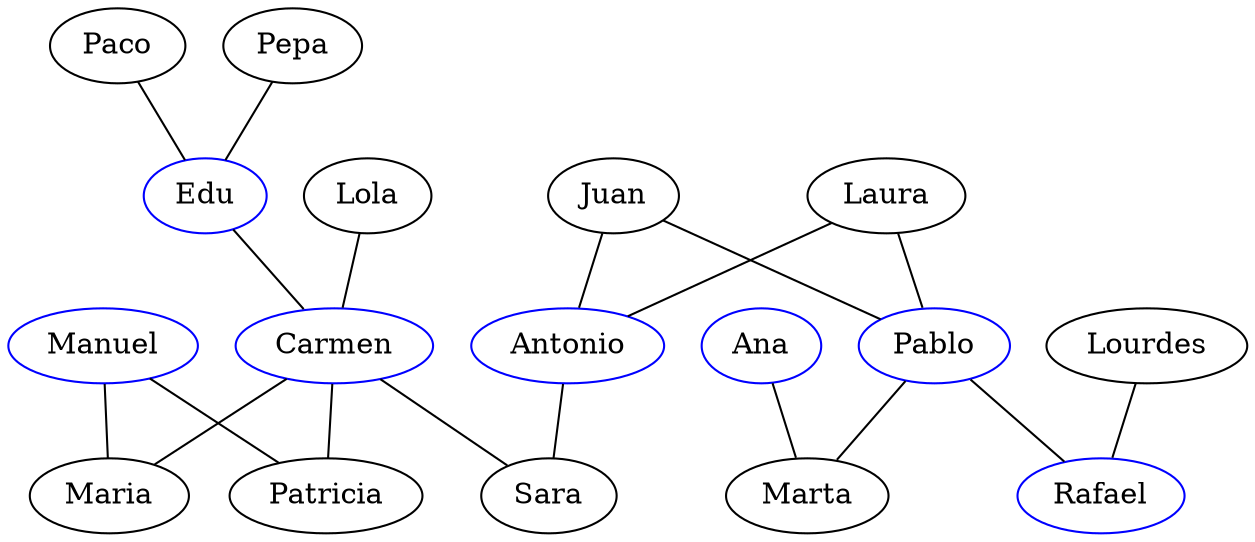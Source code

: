 strict graph G {
  1 [ color="black" label="Paco" ];
  2 [ color="black" label="Pepa" ];
  3 [ color="blue" label="Edu" ];
  4 [ color="black" label="Lola" ];
  5 [ color="black" label="Juan" ];
  6 [ color="black" label="Laura" ];
  7 [ color="blue" label="Manuel" ];
  8 [ color="blue" label="Carmen" ];
  9 [ color="blue" label="Antonio" ];
  10 [ color="blue" label="Pablo" ];
  11 [ color="blue" label="Ana" ];
  12 [ color="black" label="Patricia" ];
  13 [ color="black" label="Maria" ];
  14 [ color="black" label="Sara" ];
  15 [ color="black" label="Marta" ];
  16 [ color="blue" label="Rafael" ];
  17 [ color="black" label="Lourdes" ];
  1 -- 3 [ style="solid" ];
  2 -- 3 [ style="solid" ];
  3 -- 8 [ style="solid" ];
  4 -- 8 [ style="solid" ];
  5 -- 9 [ style="solid" ];
  5 -- 10 [ style="solid" ];
  6 -- 9 [ style="solid" ];
  6 -- 10 [ style="solid" ];
  7 -- 13 [ style="solid" ];
  8 -- 13 [ style="solid" ];
  7 -- 12 [ style="solid" ];
  8 -- 12 [ style="solid" ];
  8 -- 14 [ style="solid" ];
  9 -- 14 [ style="solid" ];
  10 -- 15 [ style="solid" ];
  11 -- 15 [ style="solid" ];
  10 -- 16 [ style="solid" ];
  17 -- 16 [ style="solid" ];
}
